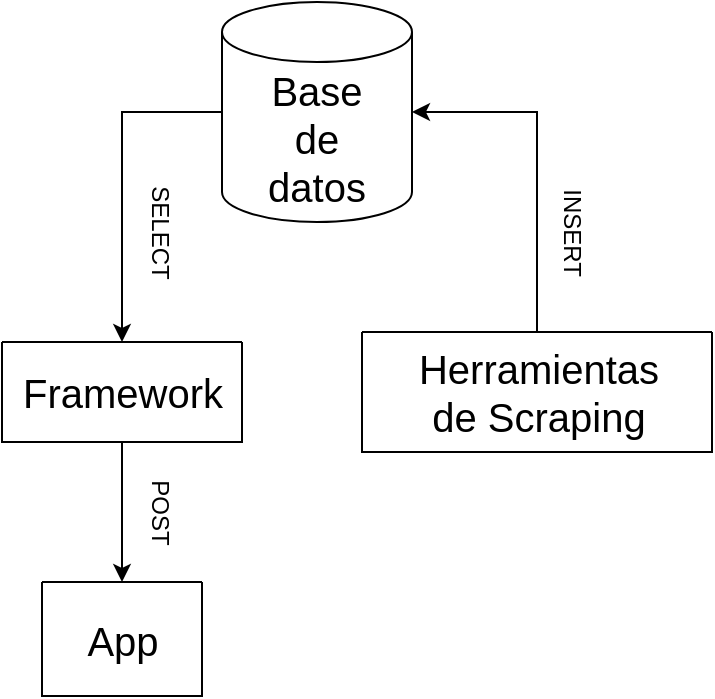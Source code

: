 <mxfile version="21.6.9" type="device">
  <diagram name="Página-1" id="Dcadlkv3n9S8HJSMhQi4">
    <mxGraphModel dx="1194" dy="752" grid="1" gridSize="10" guides="1" tooltips="1" connect="1" arrows="1" fold="1" page="1" pageScale="1" pageWidth="827" pageHeight="1169" math="0" shadow="0">
      <root>
        <mxCell id="0" />
        <mxCell id="1" parent="0" />
        <mxCell id="rqe-vUSZv2zfJ4Bl4LSi-6" style="edgeStyle=orthogonalEdgeStyle;rounded=0;orthogonalLoop=1;jettySize=auto;html=1;exitX=0.5;exitY=0;exitDx=0;exitDy=0;entryX=1;entryY=0.5;entryDx=0;entryDy=0;entryPerimeter=0;" parent="1" source="rqe-vUSZv2zfJ4Bl4LSi-1" target="rqe-vUSZv2zfJ4Bl4LSi-5" edge="1">
          <mxGeometry relative="1" as="geometry" />
        </mxCell>
        <mxCell id="rqe-vUSZv2zfJ4Bl4LSi-1" value="" style="swimlane;startSize=0;" parent="1" vertex="1">
          <mxGeometry x="480" y="495" width="175" height="60" as="geometry" />
        </mxCell>
        <mxCell id="rqe-vUSZv2zfJ4Bl4LSi-2" value="&lt;div&gt;Herramientas&lt;/div&gt;&lt;div&gt;de Scraping&lt;/div&gt;" style="text;html=1;align=center;verticalAlign=middle;resizable=0;points=[];autosize=1;strokeColor=none;fillColor=none;fontSize=20;" parent="rqe-vUSZv2zfJ4Bl4LSi-1" vertex="1">
          <mxGeometry x="17.5" width="140" height="60" as="geometry" />
        </mxCell>
        <mxCell id="rqe-vUSZv2zfJ4Bl4LSi-12" style="edgeStyle=orthogonalEdgeStyle;rounded=0;orthogonalLoop=1;jettySize=auto;html=1;exitX=0.5;exitY=1;exitDx=0;exitDy=0;entryX=0.5;entryY=0;entryDx=0;entryDy=0;" parent="1" source="rqe-vUSZv2zfJ4Bl4LSi-3" target="rqe-vUSZv2zfJ4Bl4LSi-10" edge="1">
          <mxGeometry relative="1" as="geometry" />
        </mxCell>
        <mxCell id="rqe-vUSZv2zfJ4Bl4LSi-3" value="" style="swimlane;startSize=0;" parent="1" vertex="1">
          <mxGeometry x="300" y="500" width="120" height="50" as="geometry" />
        </mxCell>
        <mxCell id="rqe-vUSZv2zfJ4Bl4LSi-4" value="Framework" style="text;html=1;align=center;verticalAlign=middle;resizable=0;points=[];autosize=1;strokeColor=none;fillColor=none;fontSize=20;" parent="rqe-vUSZv2zfJ4Bl4LSi-3" vertex="1">
          <mxGeometry y="5" width="120" height="40" as="geometry" />
        </mxCell>
        <mxCell id="rqe-vUSZv2zfJ4Bl4LSi-8" style="edgeStyle=orthogonalEdgeStyle;rounded=0;orthogonalLoop=1;jettySize=auto;html=1;exitX=0;exitY=0.5;exitDx=0;exitDy=0;exitPerimeter=0;entryX=0.5;entryY=0;entryDx=0;entryDy=0;" parent="1" source="rqe-vUSZv2zfJ4Bl4LSi-5" target="rqe-vUSZv2zfJ4Bl4LSi-3" edge="1">
          <mxGeometry relative="1" as="geometry" />
        </mxCell>
        <mxCell id="rqe-vUSZv2zfJ4Bl4LSi-5" value="&lt;div style=&quot;font-size: 20px;&quot;&gt;&lt;font style=&quot;font-size: 20px;&quot;&gt;Base&lt;/font&gt;&lt;/div&gt;&lt;div style=&quot;font-size: 20px;&quot;&gt;&lt;font style=&quot;font-size: 20px;&quot;&gt;de&lt;/font&gt;&lt;/div&gt;&lt;div style=&quot;font-size: 20px;&quot;&gt;&lt;font style=&quot;font-size: 20px;&quot;&gt;datos&lt;br&gt;&lt;/font&gt;&lt;/div&gt;" style="shape=cylinder3;whiteSpace=wrap;html=1;boundedLbl=1;backgroundOutline=1;size=15;" parent="1" vertex="1">
          <mxGeometry x="410" y="330" width="95" height="110" as="geometry" />
        </mxCell>
        <mxCell id="rqe-vUSZv2zfJ4Bl4LSi-7" value="INSERT" style="text;html=1;align=center;verticalAlign=middle;resizable=0;points=[];autosize=1;strokeColor=none;fillColor=none;rotation=90;" parent="1" vertex="1">
          <mxGeometry x="550" y="430" width="70" height="30" as="geometry" />
        </mxCell>
        <mxCell id="rqe-vUSZv2zfJ4Bl4LSi-9" value="SELECT" style="text;html=1;align=center;verticalAlign=middle;resizable=0;points=[];autosize=1;strokeColor=none;fillColor=none;rotation=90;" parent="1" vertex="1">
          <mxGeometry x="344" y="430" width="70" height="30" as="geometry" />
        </mxCell>
        <mxCell id="rqe-vUSZv2zfJ4Bl4LSi-10" value="" style="swimlane;startSize=0;" parent="1" vertex="1">
          <mxGeometry x="320" y="620" width="80" height="57" as="geometry" />
        </mxCell>
        <mxCell id="rqe-vUSZv2zfJ4Bl4LSi-11" value="App" style="text;html=1;align=center;verticalAlign=middle;resizable=0;points=[];autosize=1;strokeColor=none;fillColor=none;fontSize=20;" parent="rqe-vUSZv2zfJ4Bl4LSi-10" vertex="1">
          <mxGeometry x="10" y="8.5" width="60" height="40" as="geometry" />
        </mxCell>
        <mxCell id="rqe-vUSZv2zfJ4Bl4LSi-13" value="POST" style="text;html=1;align=center;verticalAlign=middle;resizable=0;points=[];autosize=1;strokeColor=none;fillColor=none;rotation=90;" parent="1" vertex="1">
          <mxGeometry x="349" y="570" width="60" height="30" as="geometry" />
        </mxCell>
      </root>
    </mxGraphModel>
  </diagram>
</mxfile>
